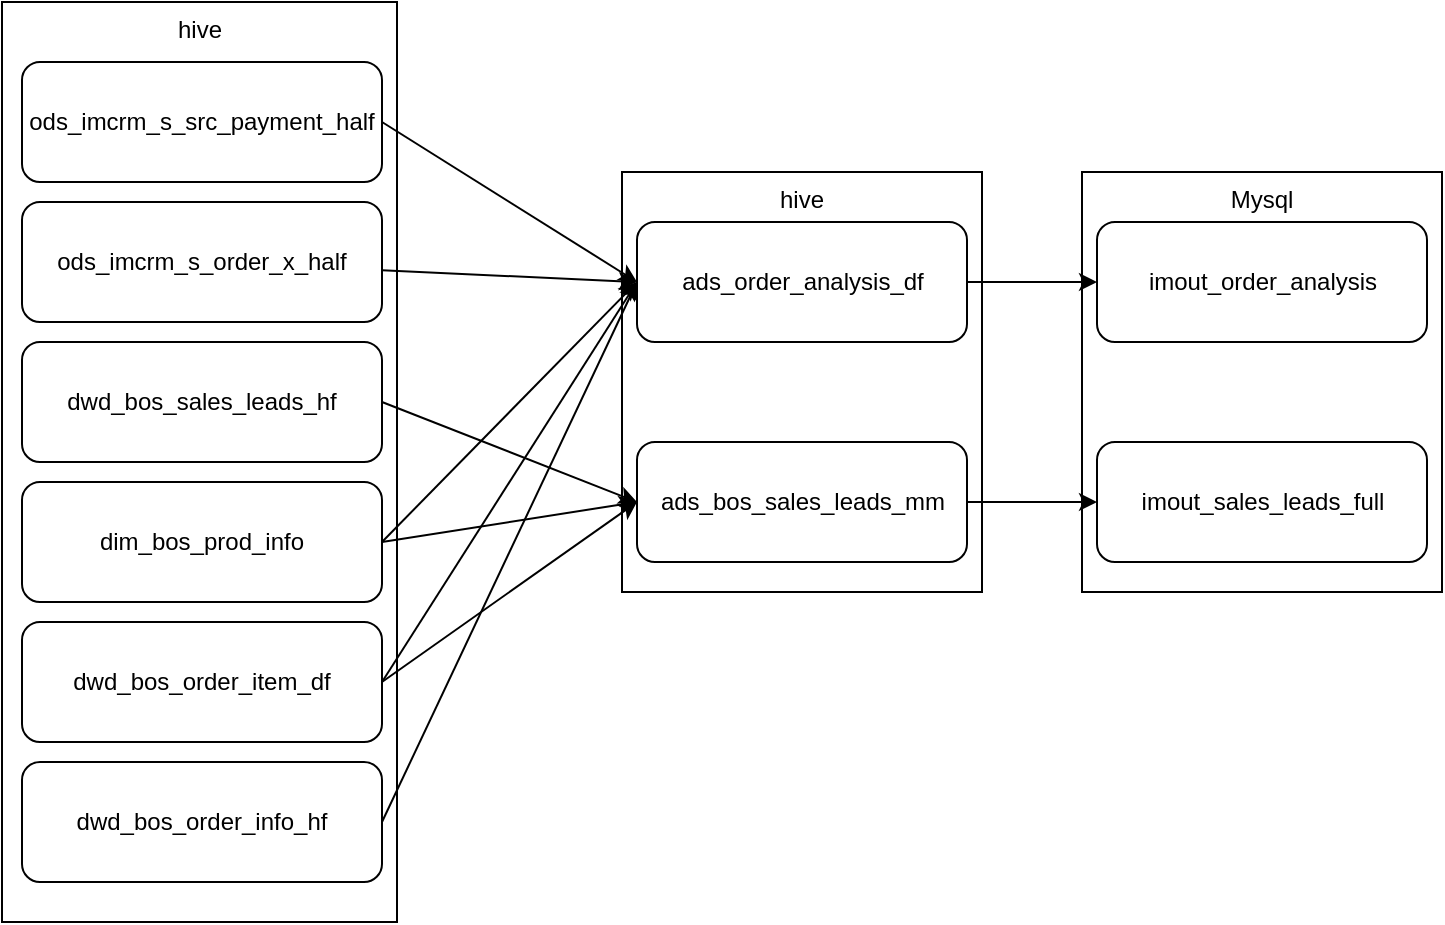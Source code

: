 <mxfile version="15.8.2" type="github">
  <diagram id="5klQ_HS7iwxAjNnWGPMY" name="第 1 页">
    <mxGraphModel dx="1038" dy="1716" grid="1" gridSize="10" guides="1" tooltips="1" connect="1" arrows="1" fold="1" page="1" pageScale="1" pageWidth="827" pageHeight="1169" math="0" shadow="0">
      <root>
        <mxCell id="0" />
        <mxCell id="1" parent="0" />
        <mxCell id="oNuvwosNk_jDJrgdY47s-1" value="Mysql" style="rounded=0;whiteSpace=wrap;html=1;verticalAlign=top;" parent="1" vertex="1">
          <mxGeometry x="580" y="-5" width="180" height="210" as="geometry" />
        </mxCell>
        <mxCell id="GXtNzpOaLaesd9fxHf-L-15" value="hive" style="rounded=0;whiteSpace=wrap;html=1;verticalAlign=top;" parent="1" vertex="1">
          <mxGeometry x="350" y="-5" width="180" height="210" as="geometry" />
        </mxCell>
        <mxCell id="GXtNzpOaLaesd9fxHf-L-14" value="hive" style="rounded=0;whiteSpace=wrap;html=1;verticalAlign=top;" parent="1" vertex="1">
          <mxGeometry x="40" y="-90" width="197.5" height="460" as="geometry" />
        </mxCell>
        <mxCell id="GXtNzpOaLaesd9fxHf-L-21" style="rounded=0;orthogonalLoop=1;jettySize=auto;html=1;entryX=0;entryY=0.5;entryDx=0;entryDy=0;exitX=1;exitY=0.5;exitDx=0;exitDy=0;" parent="1" source="GXtNzpOaLaesd9fxHf-L-7" target="GXtNzpOaLaesd9fxHf-L-19" edge="1">
          <mxGeometry relative="1" as="geometry" />
        </mxCell>
        <mxCell id="GXtNzpOaLaesd9fxHf-L-7" value="&lt;span&gt;ods_imcrm_s_src_payment_half&lt;/span&gt;" style="rounded=1;whiteSpace=wrap;html=1;verticalAlign=middle;" parent="1" vertex="1">
          <mxGeometry x="50" y="-60" width="180" height="60" as="geometry" />
        </mxCell>
        <mxCell id="GXtNzpOaLaesd9fxHf-L-22" style="rounded=0;orthogonalLoop=1;jettySize=auto;html=1;entryX=0;entryY=0.5;entryDx=0;entryDy=0;" parent="1" source="GXtNzpOaLaesd9fxHf-L-8" target="GXtNzpOaLaesd9fxHf-L-19" edge="1">
          <mxGeometry relative="1" as="geometry" />
        </mxCell>
        <mxCell id="GXtNzpOaLaesd9fxHf-L-8" value="ods_imcrm_s_order_x_half" style="rounded=1;whiteSpace=wrap;html=1;verticalAlign=middle;" parent="1" vertex="1">
          <mxGeometry x="50" y="10" width="180" height="60" as="geometry" />
        </mxCell>
        <mxCell id="GXtNzpOaLaesd9fxHf-L-27" style="rounded=0;orthogonalLoop=1;jettySize=auto;html=1;entryX=0;entryY=0.5;entryDx=0;entryDy=0;exitX=1;exitY=0.5;exitDx=0;exitDy=0;" parent="1" source="GXtNzpOaLaesd9fxHf-L-9" target="GXtNzpOaLaesd9fxHf-L-17" edge="1">
          <mxGeometry relative="1" as="geometry" />
        </mxCell>
        <mxCell id="GXtNzpOaLaesd9fxHf-L-9" value="dwd_bos_sales_leads_hf" style="rounded=1;whiteSpace=wrap;html=1;verticalAlign=middle;" parent="1" vertex="1">
          <mxGeometry x="50" y="80" width="180" height="60" as="geometry" />
        </mxCell>
        <mxCell id="GXtNzpOaLaesd9fxHf-L-24" style="rounded=0;orthogonalLoop=1;jettySize=auto;html=1;entryX=0;entryY=0.5;entryDx=0;entryDy=0;exitX=1;exitY=0.5;exitDx=0;exitDy=0;" parent="1" source="GXtNzpOaLaesd9fxHf-L-10" target="GXtNzpOaLaesd9fxHf-L-19" edge="1">
          <mxGeometry relative="1" as="geometry" />
        </mxCell>
        <mxCell id="GXtNzpOaLaesd9fxHf-L-26" style="rounded=0;orthogonalLoop=1;jettySize=auto;html=1;entryX=0;entryY=0.5;entryDx=0;entryDy=0;exitX=1;exitY=0.5;exitDx=0;exitDy=0;" parent="1" source="GXtNzpOaLaesd9fxHf-L-10" target="GXtNzpOaLaesd9fxHf-L-17" edge="1">
          <mxGeometry relative="1" as="geometry" />
        </mxCell>
        <mxCell id="GXtNzpOaLaesd9fxHf-L-10" value="dim_bos_prod_info" style="rounded=1;whiteSpace=wrap;html=1;verticalAlign=middle;" parent="1" vertex="1">
          <mxGeometry x="50" y="150" width="180" height="60" as="geometry" />
        </mxCell>
        <mxCell id="GXtNzpOaLaesd9fxHf-L-25" style="rounded=0;orthogonalLoop=1;jettySize=auto;html=1;entryX=0;entryY=0.5;entryDx=0;entryDy=0;exitX=1;exitY=0.5;exitDx=0;exitDy=0;" parent="1" source="GXtNzpOaLaesd9fxHf-L-11" target="GXtNzpOaLaesd9fxHf-L-17" edge="1">
          <mxGeometry relative="1" as="geometry" />
        </mxCell>
        <mxCell id="Zn-C6RKnfdsi4MFiFVke-2" style="rounded=0;orthogonalLoop=1;jettySize=auto;html=1;entryX=0;entryY=0.5;entryDx=0;entryDy=0;exitX=1;exitY=0.5;exitDx=0;exitDy=0;" parent="1" source="GXtNzpOaLaesd9fxHf-L-11" target="GXtNzpOaLaesd9fxHf-L-19" edge="1">
          <mxGeometry relative="1" as="geometry" />
        </mxCell>
        <mxCell id="GXtNzpOaLaesd9fxHf-L-11" value="dwd_bos_order_item_df" style="rounded=1;whiteSpace=wrap;html=1;verticalAlign=middle;" parent="1" vertex="1">
          <mxGeometry x="50" y="220" width="180" height="60" as="geometry" />
        </mxCell>
        <mxCell id="oNuvwosNk_jDJrgdY47s-5" style="edgeStyle=orthogonalEdgeStyle;rounded=0;orthogonalLoop=1;jettySize=auto;html=1;entryX=0;entryY=0.5;entryDx=0;entryDy=0;" parent="1" source="GXtNzpOaLaesd9fxHf-L-17" target="oNuvwosNk_jDJrgdY47s-3" edge="1">
          <mxGeometry relative="1" as="geometry" />
        </mxCell>
        <mxCell id="GXtNzpOaLaesd9fxHf-L-17" value="ads_bos_sales_leads_mm" style="rounded=1;whiteSpace=wrap;html=1;verticalAlign=middle;" parent="1" vertex="1">
          <mxGeometry x="357.5" y="130" width="165" height="60" as="geometry" />
        </mxCell>
        <mxCell id="oNuvwosNk_jDJrgdY47s-4" style="edgeStyle=orthogonalEdgeStyle;rounded=0;orthogonalLoop=1;jettySize=auto;html=1;entryX=0;entryY=0.5;entryDx=0;entryDy=0;" parent="1" source="GXtNzpOaLaesd9fxHf-L-19" target="oNuvwosNk_jDJrgdY47s-2" edge="1">
          <mxGeometry relative="1" as="geometry" />
        </mxCell>
        <mxCell id="GXtNzpOaLaesd9fxHf-L-19" value="ads_order_analysis_df" style="rounded=1;whiteSpace=wrap;html=1;verticalAlign=middle;" parent="1" vertex="1">
          <mxGeometry x="357.5" y="20" width="165" height="60" as="geometry" />
        </mxCell>
        <mxCell id="oNuvwosNk_jDJrgdY47s-2" value="imout_order_analysis" style="rounded=1;whiteSpace=wrap;html=1;verticalAlign=middle;" parent="1" vertex="1">
          <mxGeometry x="587.5" y="20" width="165" height="60" as="geometry" />
        </mxCell>
        <mxCell id="oNuvwosNk_jDJrgdY47s-3" value="imout_sales_leads_full" style="rounded=1;whiteSpace=wrap;html=1;verticalAlign=middle;" parent="1" vertex="1">
          <mxGeometry x="587.5" y="130" width="165" height="60" as="geometry" />
        </mxCell>
        <mxCell id="losNQ6IGtX-RD5KV4VHw-4" style="rounded=0;orthogonalLoop=1;jettySize=auto;html=1;entryX=0;entryY=0.5;entryDx=0;entryDy=0;exitX=1;exitY=0.5;exitDx=0;exitDy=0;" edge="1" parent="1" source="losNQ6IGtX-RD5KV4VHw-1" target="GXtNzpOaLaesd9fxHf-L-19">
          <mxGeometry relative="1" as="geometry" />
        </mxCell>
        <mxCell id="losNQ6IGtX-RD5KV4VHw-1" value="dwd_bos_order_info_hf" style="rounded=1;whiteSpace=wrap;html=1;verticalAlign=middle;" vertex="1" parent="1">
          <mxGeometry x="50" y="290" width="180" height="60" as="geometry" />
        </mxCell>
      </root>
    </mxGraphModel>
  </diagram>
</mxfile>

